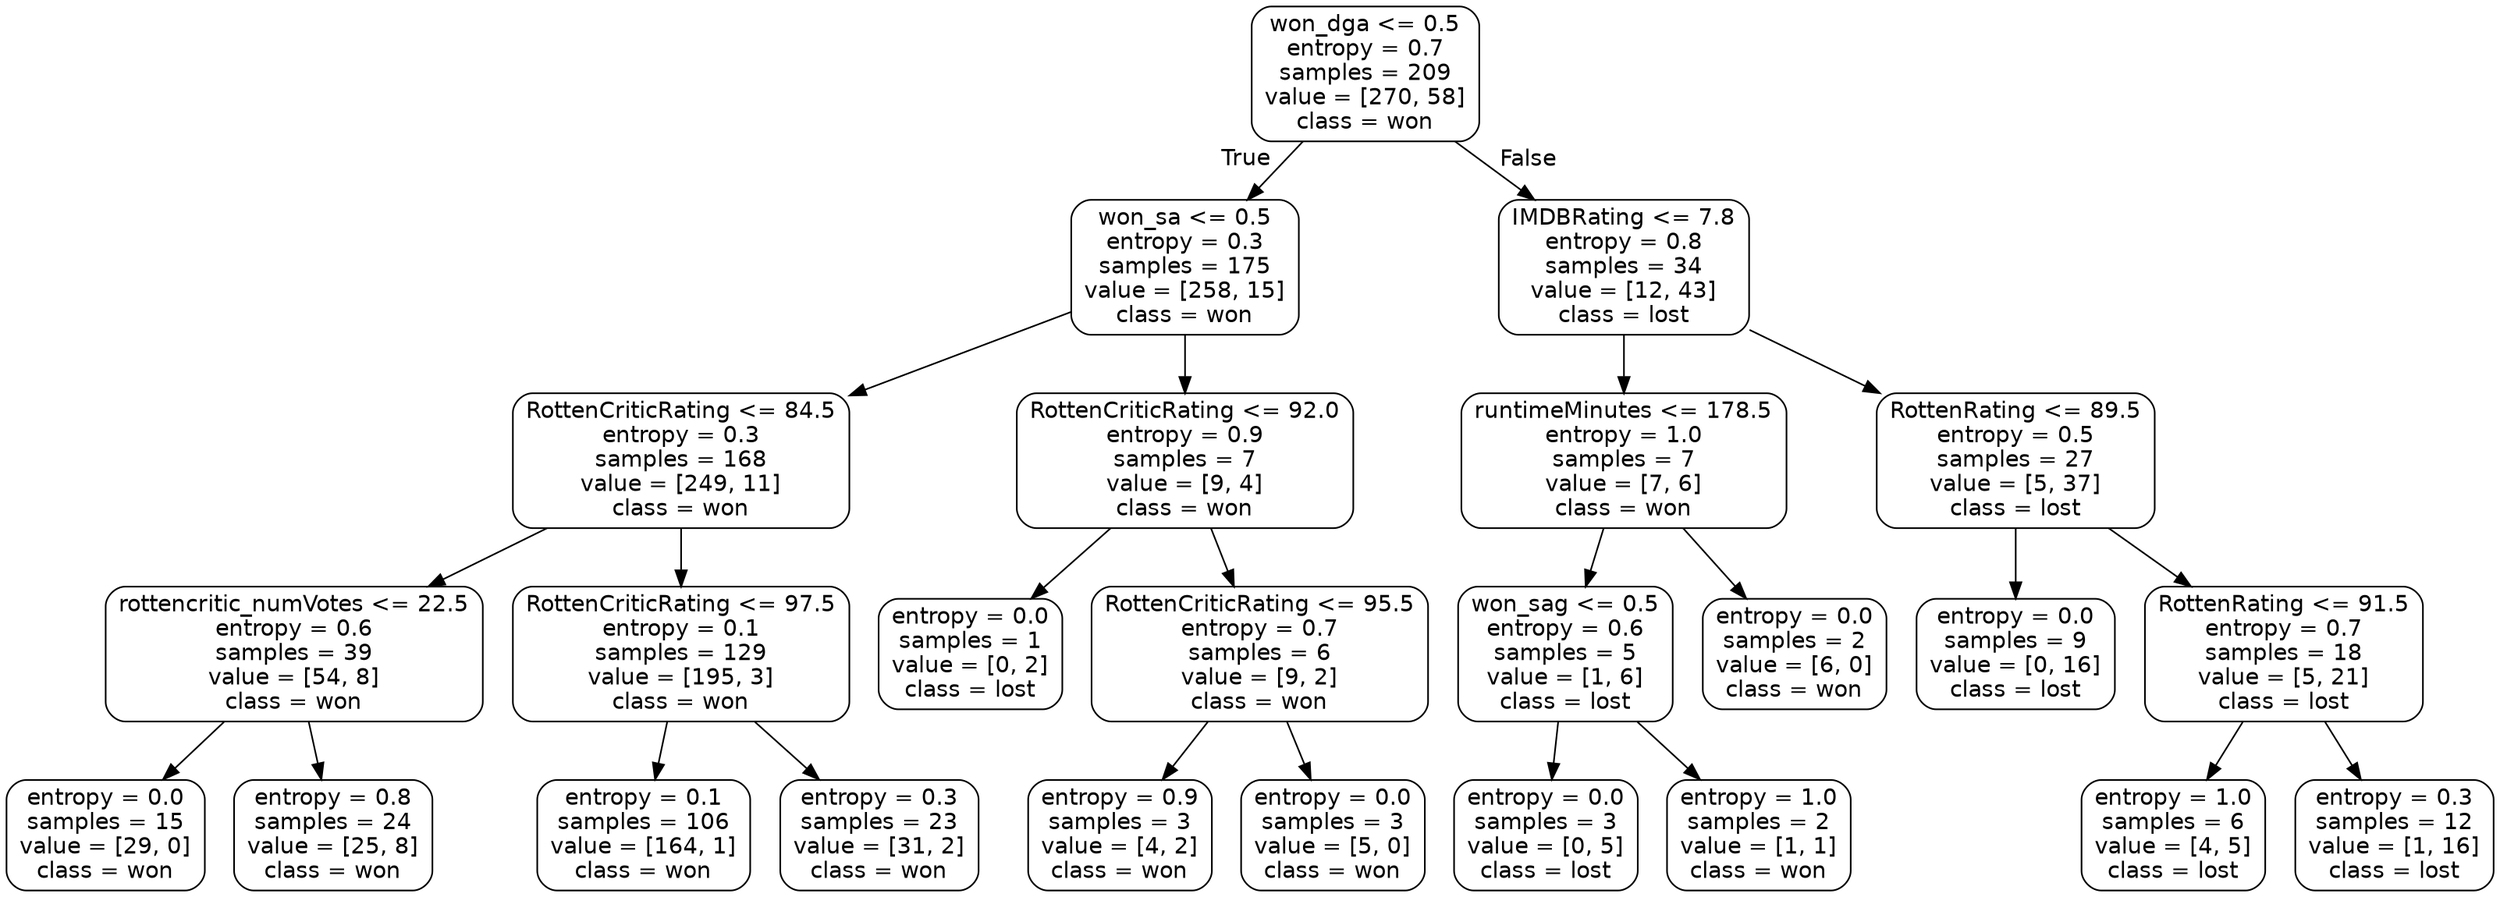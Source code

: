 digraph Tree {
node [shape=box, style="rounded", color="black", fontname=helvetica] ;
edge [fontname=helvetica] ;
0 [label="won_dga <= 0.5\nentropy = 0.7\nsamples = 209\nvalue = [270, 58]\nclass = won"] ;
1 [label="won_sa <= 0.5\nentropy = 0.3\nsamples = 175\nvalue = [258, 15]\nclass = won"] ;
0 -> 1 [labeldistance=2.5, labelangle=45, headlabel="True"] ;
2 [label="RottenCriticRating <= 84.5\nentropy = 0.3\nsamples = 168\nvalue = [249, 11]\nclass = won"] ;
1 -> 2 ;
3 [label="rottencritic_numVotes <= 22.5\nentropy = 0.6\nsamples = 39\nvalue = [54, 8]\nclass = won"] ;
2 -> 3 ;
4 [label="entropy = 0.0\nsamples = 15\nvalue = [29, 0]\nclass = won"] ;
3 -> 4 ;
5 [label="entropy = 0.8\nsamples = 24\nvalue = [25, 8]\nclass = won"] ;
3 -> 5 ;
6 [label="RottenCriticRating <= 97.5\nentropy = 0.1\nsamples = 129\nvalue = [195, 3]\nclass = won"] ;
2 -> 6 ;
7 [label="entropy = 0.1\nsamples = 106\nvalue = [164, 1]\nclass = won"] ;
6 -> 7 ;
8 [label="entropy = 0.3\nsamples = 23\nvalue = [31, 2]\nclass = won"] ;
6 -> 8 ;
9 [label="RottenCriticRating <= 92.0\nentropy = 0.9\nsamples = 7\nvalue = [9, 4]\nclass = won"] ;
1 -> 9 ;
10 [label="entropy = 0.0\nsamples = 1\nvalue = [0, 2]\nclass = lost"] ;
9 -> 10 ;
11 [label="RottenCriticRating <= 95.5\nentropy = 0.7\nsamples = 6\nvalue = [9, 2]\nclass = won"] ;
9 -> 11 ;
12 [label="entropy = 0.9\nsamples = 3\nvalue = [4, 2]\nclass = won"] ;
11 -> 12 ;
13 [label="entropy = 0.0\nsamples = 3\nvalue = [5, 0]\nclass = won"] ;
11 -> 13 ;
14 [label="IMDBRating <= 7.8\nentropy = 0.8\nsamples = 34\nvalue = [12, 43]\nclass = lost"] ;
0 -> 14 [labeldistance=2.5, labelangle=-45, headlabel="False"] ;
15 [label="runtimeMinutes <= 178.5\nentropy = 1.0\nsamples = 7\nvalue = [7, 6]\nclass = won"] ;
14 -> 15 ;
16 [label="won_sag <= 0.5\nentropy = 0.6\nsamples = 5\nvalue = [1, 6]\nclass = lost"] ;
15 -> 16 ;
17 [label="entropy = 0.0\nsamples = 3\nvalue = [0, 5]\nclass = lost"] ;
16 -> 17 ;
18 [label="entropy = 1.0\nsamples = 2\nvalue = [1, 1]\nclass = won"] ;
16 -> 18 ;
19 [label="entropy = 0.0\nsamples = 2\nvalue = [6, 0]\nclass = won"] ;
15 -> 19 ;
20 [label="RottenRating <= 89.5\nentropy = 0.5\nsamples = 27\nvalue = [5, 37]\nclass = lost"] ;
14 -> 20 ;
21 [label="entropy = 0.0\nsamples = 9\nvalue = [0, 16]\nclass = lost"] ;
20 -> 21 ;
22 [label="RottenRating <= 91.5\nentropy = 0.7\nsamples = 18\nvalue = [5, 21]\nclass = lost"] ;
20 -> 22 ;
23 [label="entropy = 1.0\nsamples = 6\nvalue = [4, 5]\nclass = lost"] ;
22 -> 23 ;
24 [label="entropy = 0.3\nsamples = 12\nvalue = [1, 16]\nclass = lost"] ;
22 -> 24 ;
}